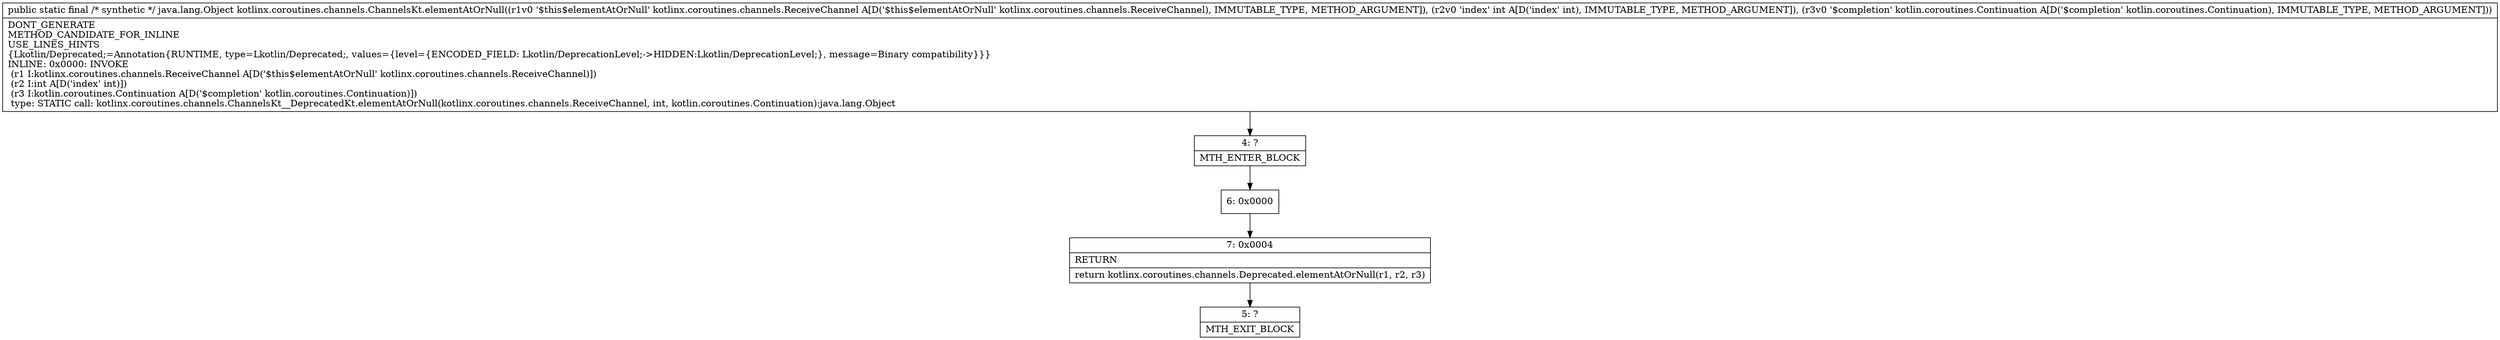 digraph "CFG forkotlinx.coroutines.channels.ChannelsKt.elementAtOrNull(Lkotlinx\/coroutines\/channels\/ReceiveChannel;ILkotlin\/coroutines\/Continuation;)Ljava\/lang\/Object;" {
Node_4 [shape=record,label="{4\:\ ?|MTH_ENTER_BLOCK\l}"];
Node_6 [shape=record,label="{6\:\ 0x0000}"];
Node_7 [shape=record,label="{7\:\ 0x0004|RETURN\l|return kotlinx.coroutines.channels.Deprecated.elementAtOrNull(r1, r2, r3)\l}"];
Node_5 [shape=record,label="{5\:\ ?|MTH_EXIT_BLOCK\l}"];
MethodNode[shape=record,label="{public static final \/* synthetic *\/ java.lang.Object kotlinx.coroutines.channels.ChannelsKt.elementAtOrNull((r1v0 '$this$elementAtOrNull' kotlinx.coroutines.channels.ReceiveChannel A[D('$this$elementAtOrNull' kotlinx.coroutines.channels.ReceiveChannel), IMMUTABLE_TYPE, METHOD_ARGUMENT]), (r2v0 'index' int A[D('index' int), IMMUTABLE_TYPE, METHOD_ARGUMENT]), (r3v0 '$completion' kotlin.coroutines.Continuation A[D('$completion' kotlin.coroutines.Continuation), IMMUTABLE_TYPE, METHOD_ARGUMENT]))  | DONT_GENERATE\lMETHOD_CANDIDATE_FOR_INLINE\lUSE_LINES_HINTS\l\{Lkotlin\/Deprecated;=Annotation\{RUNTIME, type=Lkotlin\/Deprecated;, values=\{level=\{ENCODED_FIELD: Lkotlin\/DeprecationLevel;\-\>HIDDEN:Lkotlin\/DeprecationLevel;\}, message=Binary compatibility\}\}\}\lINLINE: 0x0000: INVOKE  \l  (r1 I:kotlinx.coroutines.channels.ReceiveChannel A[D('$this$elementAtOrNull' kotlinx.coroutines.channels.ReceiveChannel)])\l  (r2 I:int A[D('index' int)])\l  (r3 I:kotlin.coroutines.Continuation A[D('$completion' kotlin.coroutines.Continuation)])\l type: STATIC call: kotlinx.coroutines.channels.ChannelsKt__DeprecatedKt.elementAtOrNull(kotlinx.coroutines.channels.ReceiveChannel, int, kotlin.coroutines.Continuation):java.lang.Object\l}"];
MethodNode -> Node_4;Node_4 -> Node_6;
Node_6 -> Node_7;
Node_7 -> Node_5;
}

